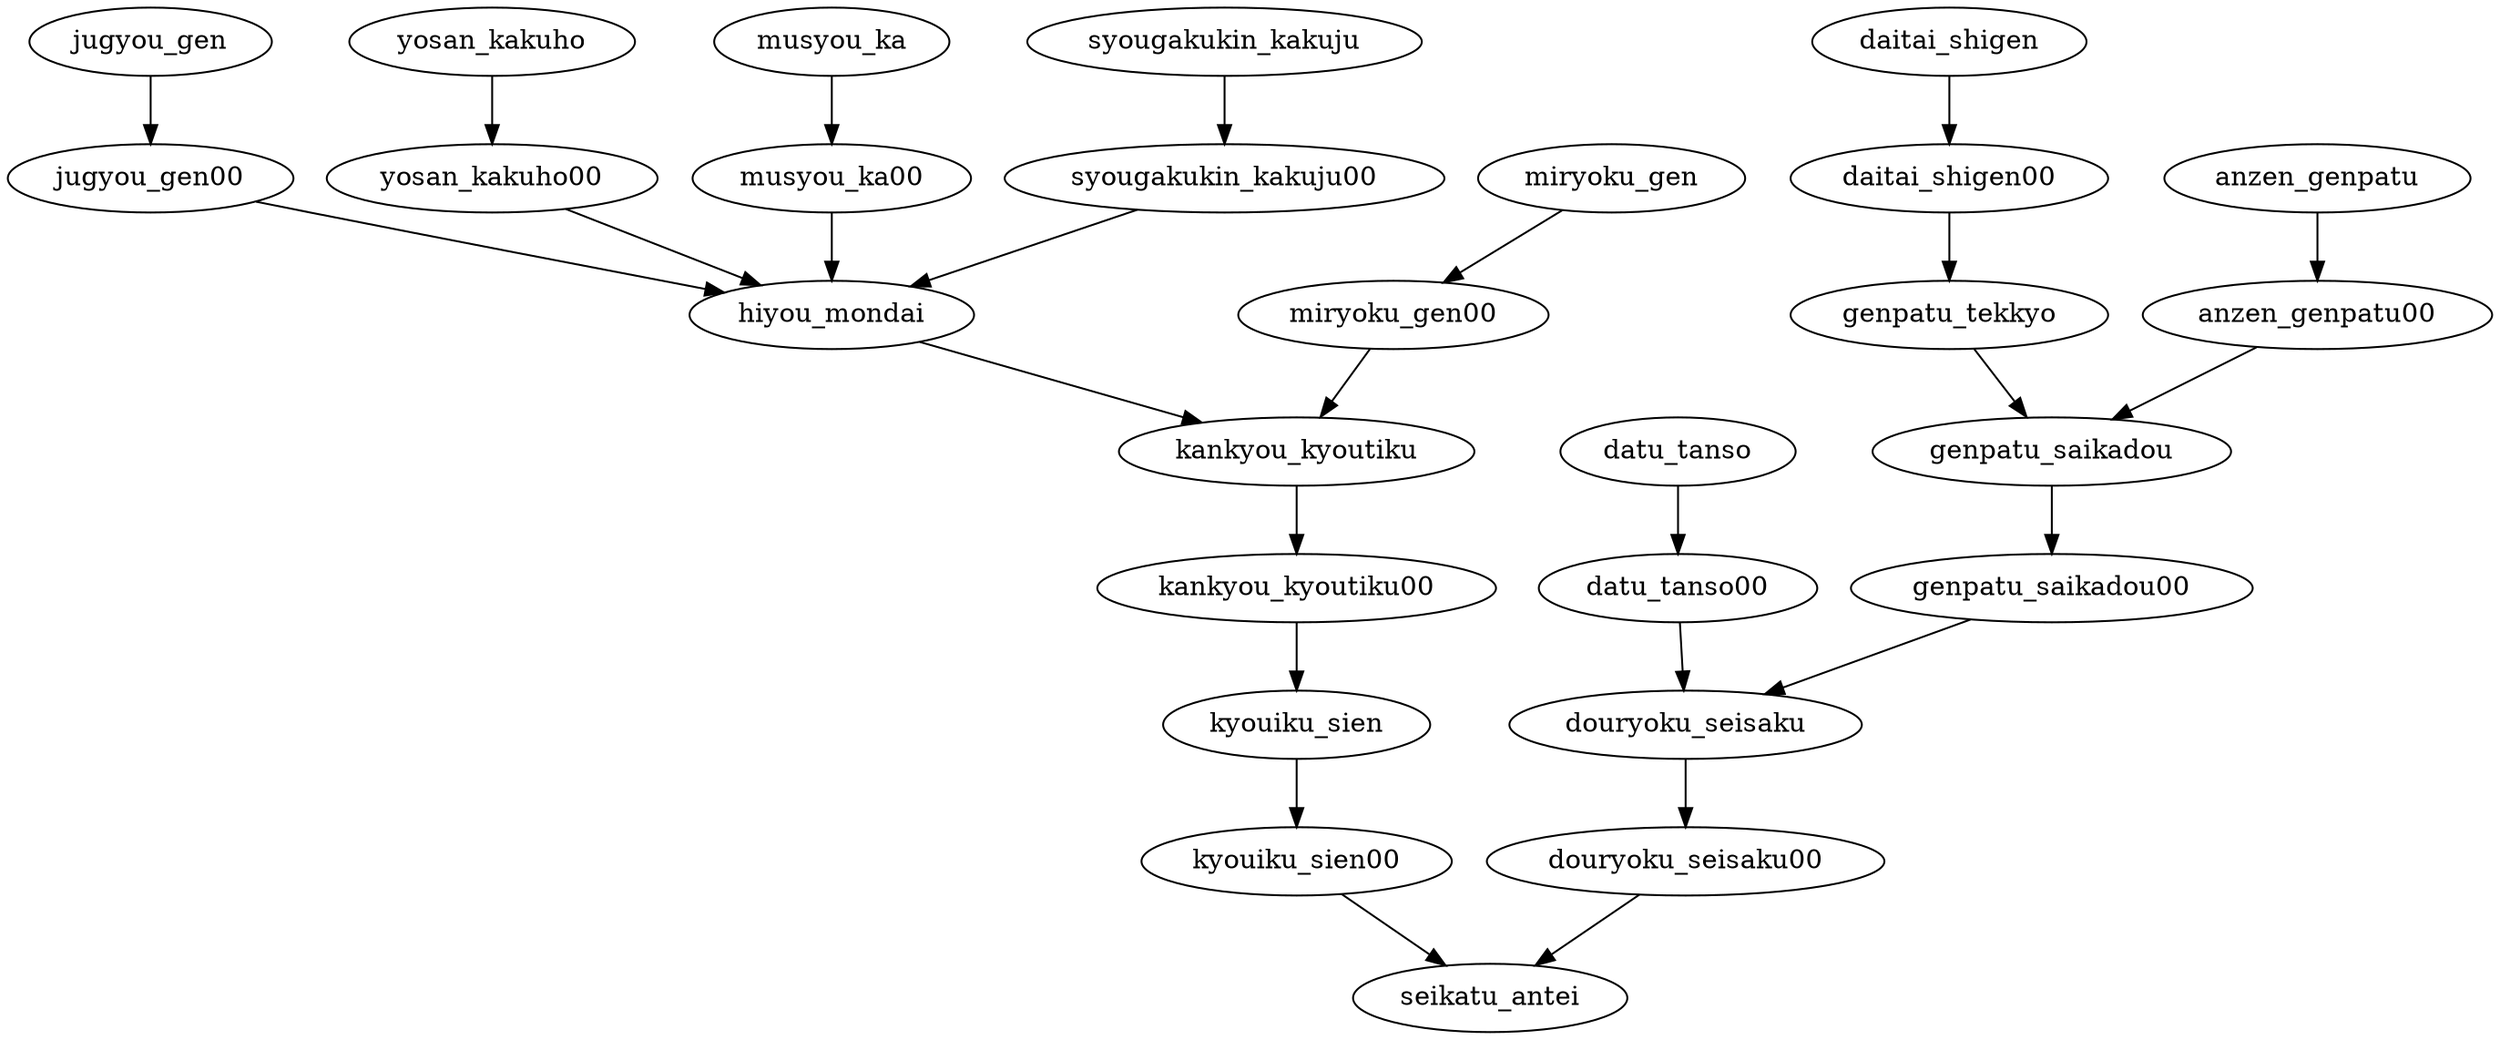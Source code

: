 digraph  model{
syougakukin_kakuju->syougakukin_kakuju00->hiyou_mondai
jugyou_gen->jugyou_gen00->hiyou_mondai
yosan_kakuho->yosan_kakuho00->hiyou_mondai
musyou_ka->musyou_ka00->hiyou_mondai->kankyou_kyoutiku
miryoku_gen->miryoku_gen00->kankyou_kyoutiku->kankyou_kyoutiku00->kyouiku_sien->kyouiku_sien00->seikatu_antei
daitai_shigen->daitai_shigen00->genpatu_tekkyo->genpatu_saikadou
anzen_genpatu->anzen_genpatu00->genpatu_saikadou->genpatu_saikadou00->douryoku_seisaku
datu_tanso->datu_tanso00->douryoku_seisaku->douryoku_seisaku00->seikatu_antei}